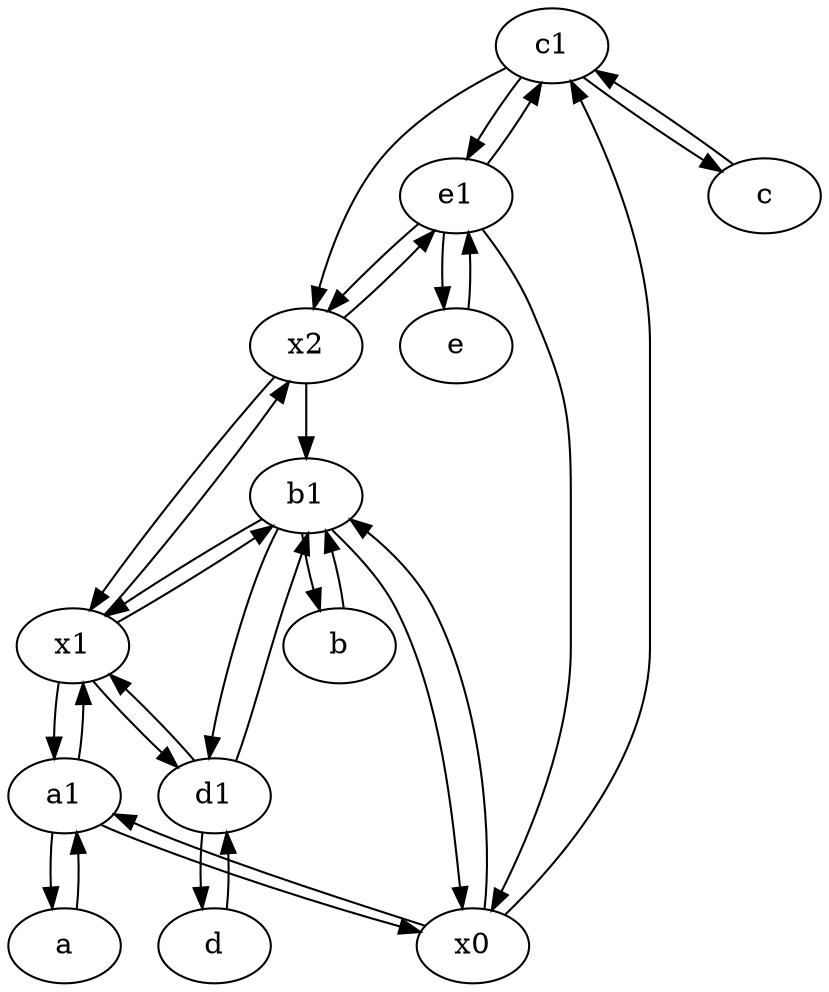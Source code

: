 digraph  {
	c1 [pos="30,15!"];
	e [pos="30,50!"];
	a1 [pos="40,15!"];
	e1 [pos="25,45!"];
	x1;
	d1 [pos="25,30!"];
	c [pos="20,10!"];
	b [pos="50,20!"];
	d [pos="20,30!"];
	b1 [pos="45,20!"];
	x0;
	x2;
	a [pos="40,10!"];
	x0 -> b1;
	c1 -> e1;
	b -> b1;
	b1 -> d1;
	b1 -> x0;
	x1 -> x2;
	b1 -> x1;
	e1 -> x2;
	d -> d1;
	e1 -> c1;
	x0 -> c1;
	d1 -> b1;
	a1 -> x1;
	c1 -> x2;
	x1 -> a1;
	c -> c1;
	e -> e1;
	x2 -> e1;
	x2 -> x1;
	x2 -> b1;
	a1 -> a;
	a1 -> x0;
	e1 -> e;
	x0 -> a1;
	c1 -> c;
	d1 -> d;
	d1 -> x1;
	x1 -> d1;
	a -> a1;
	x1 -> b1;
	e1 -> x0;
	b1 -> b;

	}